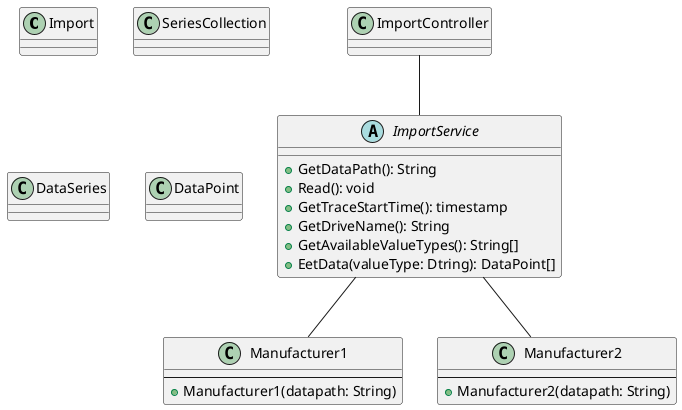 @startuml

class Import
class ImportController
class SeriesCollection
class DataSeries 
class DataPoint 
'' neue Klassen 
abstract class ImportService {
    + GetDataPath(): String 
    + Read(): void 
    + GetTraceStartTime(): timestamp
    + GetDriveName(): String 
    + GetAvailableValueTypes(): String[]
    + EetData(valueType: Dtring): DataPoint[]
}
class Manufacturer1 {
    --
    +Manufacturer1(datapath: String)
}
class Manufacturer2 {
    --
    + Manufacturer2(datapath: String)
}

ImportController -- ImportService
ImportService -- Manufacturer1
ImportService -- Manufacturer2
@enduml